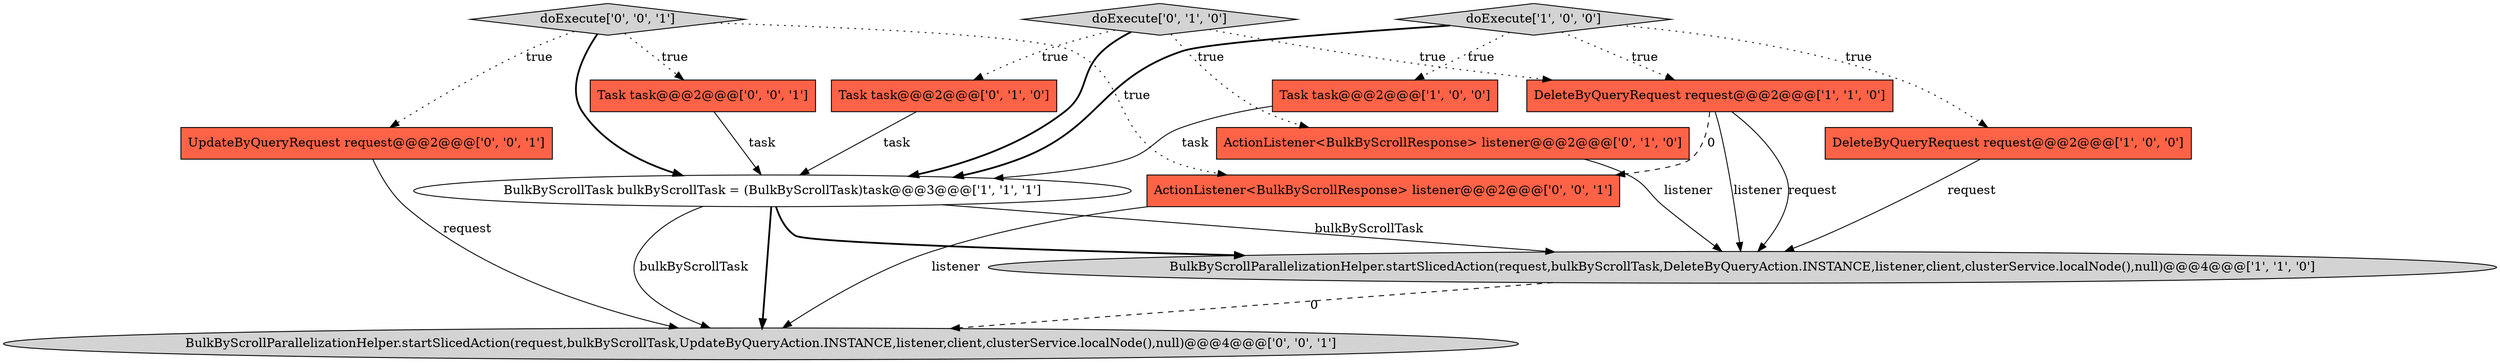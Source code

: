 digraph {
11 [style = filled, label = "UpdateByQueryRequest request@@@2@@@['0', '0', '1']", fillcolor = tomato, shape = box image = "AAA0AAABBB3BBB"];
7 [style = filled, label = "Task task@@@2@@@['0', '1', '0']", fillcolor = tomato, shape = box image = "AAA0AAABBB2BBB"];
1 [style = filled, label = "DeleteByQueryRequest request@@@2@@@['1', '0', '0']", fillcolor = tomato, shape = box image = "AAA0AAABBB1BBB"];
4 [style = filled, label = "BulkByScrollTask bulkByScrollTask = (BulkByScrollTask)task@@@3@@@['1', '1', '1']", fillcolor = white, shape = ellipse image = "AAA0AAABBB1BBB"];
3 [style = filled, label = "doExecute['1', '0', '0']", fillcolor = lightgray, shape = diamond image = "AAA0AAABBB1BBB"];
9 [style = filled, label = "Task task@@@2@@@['0', '0', '1']", fillcolor = tomato, shape = box image = "AAA0AAABBB3BBB"];
2 [style = filled, label = "DeleteByQueryRequest request@@@2@@@['1', '1', '0']", fillcolor = tomato, shape = box image = "AAA0AAABBB1BBB"];
5 [style = filled, label = "BulkByScrollParallelizationHelper.startSlicedAction(request,bulkByScrollTask,DeleteByQueryAction.INSTANCE,listener,client,clusterService.localNode(),null)@@@4@@@['1', '1', '0']", fillcolor = lightgray, shape = ellipse image = "AAA0AAABBB1BBB"];
8 [style = filled, label = "ActionListener<BulkByScrollResponse> listener@@@2@@@['0', '1', '0']", fillcolor = tomato, shape = box image = "AAA0AAABBB2BBB"];
10 [style = filled, label = "doExecute['0', '0', '1']", fillcolor = lightgray, shape = diamond image = "AAA0AAABBB3BBB"];
12 [style = filled, label = "ActionListener<BulkByScrollResponse> listener@@@2@@@['0', '0', '1']", fillcolor = tomato, shape = box image = "AAA0AAABBB3BBB"];
13 [style = filled, label = "BulkByScrollParallelizationHelper.startSlicedAction(request,bulkByScrollTask,UpdateByQueryAction.INSTANCE,listener,client,clusterService.localNode(),null)@@@4@@@['0', '0', '1']", fillcolor = lightgray, shape = ellipse image = "AAA0AAABBB3BBB"];
6 [style = filled, label = "doExecute['0', '1', '0']", fillcolor = lightgray, shape = diamond image = "AAA0AAABBB2BBB"];
0 [style = filled, label = "Task task@@@2@@@['1', '0', '0']", fillcolor = tomato, shape = box image = "AAA0AAABBB1BBB"];
5->13 [style = dashed, label="0"];
6->4 [style = bold, label=""];
10->12 [style = dotted, label="true"];
6->7 [style = dotted, label="true"];
3->1 [style = dotted, label="true"];
12->13 [style = solid, label="listener"];
4->5 [style = bold, label=""];
2->5 [style = solid, label="listener"];
11->13 [style = solid, label="request"];
9->4 [style = solid, label="task"];
3->0 [style = dotted, label="true"];
0->4 [style = solid, label="task"];
6->8 [style = dotted, label="true"];
2->5 [style = solid, label="request"];
7->4 [style = solid, label="task"];
10->4 [style = bold, label=""];
4->13 [style = solid, label="bulkByScrollTask"];
3->2 [style = dotted, label="true"];
4->5 [style = solid, label="bulkByScrollTask"];
4->13 [style = bold, label=""];
1->5 [style = solid, label="request"];
6->2 [style = dotted, label="true"];
10->11 [style = dotted, label="true"];
8->5 [style = solid, label="listener"];
10->9 [style = dotted, label="true"];
3->4 [style = bold, label=""];
2->12 [style = dashed, label="0"];
}
